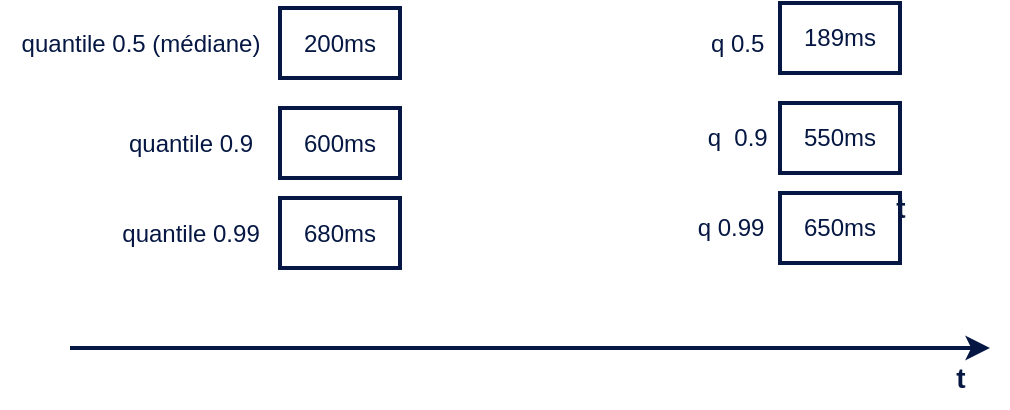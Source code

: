 <mxfile version="21.1.8" type="github" pages="6">
  <diagram id="Zdx6ejiypF8wbNtiKwUu" name="Page-5">
    <mxGraphModel dx="880" dy="429" grid="1" gridSize="10" guides="1" tooltips="1" connect="1" arrows="1" fold="1" page="1" pageScale="1" pageWidth="827" pageHeight="1169" math="0" shadow="0">
      <root>
        <mxCell id="0" />
        <mxCell id="1" parent="0" />
        <mxCell id="s6otokFng0yCJVJC5YvR-5" value="&lt;div&gt;200ms&lt;/div&gt;" style="rounded=0;whiteSpace=wrap;html=1;strokeColor=#051742;strokeWidth=2;fontColor=#051742;" parent="1" vertex="1">
          <mxGeometry x="285" y="110" width="60" height="35" as="geometry" />
        </mxCell>
        <mxCell id="s6otokFng0yCJVJC5YvR-13" value="quantile 0.5 (médiane) " style="text;html=1;resizable=0;autosize=1;align=center;verticalAlign=middle;points=[];fillColor=none;strokeColor=none;rounded=0;strokeWidth=2;fontColor=#051742;" parent="1" vertex="1">
          <mxGeometry x="145" y="112.5" width="140" height="30" as="geometry" />
        </mxCell>
        <mxCell id="s6otokFng0yCJVJC5YvR-17" value="quantile 0.9 " style="text;html=1;resizable=0;autosize=1;align=center;verticalAlign=middle;points=[];fillColor=none;strokeColor=none;rounded=0;strokeWidth=2;fontColor=#051742;" parent="1" vertex="1">
          <mxGeometry x="195" y="162.5" width="90" height="30" as="geometry" />
        </mxCell>
        <mxCell id="s6otokFng0yCJVJC5YvR-18" value="quantile 0.99 " style="text;html=1;resizable=0;autosize=1;align=center;verticalAlign=middle;points=[];fillColor=none;strokeColor=none;rounded=0;strokeWidth=2;fontColor=#051742;" parent="1" vertex="1">
          <mxGeometry x="195" y="207.5" width="90" height="30" as="geometry" />
        </mxCell>
        <mxCell id="s6otokFng0yCJVJC5YvR-19" value="&lt;div&gt;600ms&lt;/div&gt;" style="rounded=0;whiteSpace=wrap;html=1;strokeColor=#051742;strokeWidth=2;fontColor=#051742;" parent="1" vertex="1">
          <mxGeometry x="285" y="160" width="60" height="35" as="geometry" />
        </mxCell>
        <mxCell id="s6otokFng0yCJVJC5YvR-20" value="&lt;div&gt;680ms&lt;/div&gt;" style="rounded=0;whiteSpace=wrap;html=1;strokeColor=#051742;strokeWidth=2;fontColor=#051742;" parent="1" vertex="1">
          <mxGeometry x="285" y="205" width="60" height="35" as="geometry" />
        </mxCell>
        <mxCell id="HOKwqJM0252HIq7N3Tph-1" value="" style="endArrow=classic;html=1;rounded=0;strokeWidth=2;strokeColor=#051742;" parent="1" edge="1">
          <mxGeometry width="50" height="50" relative="1" as="geometry">
            <mxPoint x="180" y="280" as="sourcePoint" />
            <mxPoint x="640" y="280" as="targetPoint" />
          </mxGeometry>
        </mxCell>
        <mxCell id="HOKwqJM0252HIq7N3Tph-7" value="&lt;div&gt;189ms&lt;/div&gt;" style="rounded=0;whiteSpace=wrap;html=1;strokeColor=#051742;strokeWidth=2;fontColor=#051742;" parent="1" vertex="1">
          <mxGeometry x="535" y="107.5" width="60" height="35" as="geometry" />
        </mxCell>
        <mxCell id="HOKwqJM0252HIq7N3Tph-8" value="q 0.5&amp;nbsp; " style="text;html=1;resizable=0;autosize=1;align=center;verticalAlign=middle;points=[];fillColor=none;strokeColor=none;rounded=0;strokeWidth=2;fontColor=#051742;" parent="1" vertex="1">
          <mxGeometry x="490" y="112.5" width="50" height="30" as="geometry" />
        </mxCell>
        <mxCell id="HOKwqJM0252HIq7N3Tph-9" value="q&amp;nbsp; 0.9&amp;nbsp; " style="text;html=1;resizable=0;autosize=1;align=center;verticalAlign=middle;points=[];fillColor=none;strokeColor=none;rounded=0;strokeWidth=2;fontColor=#051742;" parent="1" vertex="1">
          <mxGeometry x="485" y="160" width="60" height="30" as="geometry" />
        </mxCell>
        <mxCell id="HOKwqJM0252HIq7N3Tph-10" value="q 0.99 " style="text;html=1;resizable=0;autosize=1;align=center;verticalAlign=middle;points=[];fillColor=none;strokeColor=none;rounded=0;strokeWidth=2;fontColor=#051742;" parent="1" vertex="1">
          <mxGeometry x="480" y="205" width="60" height="30" as="geometry" />
        </mxCell>
        <mxCell id="HOKwqJM0252HIq7N3Tph-11" value="&lt;div&gt;550ms&lt;/div&gt;" style="rounded=0;whiteSpace=wrap;html=1;strokeColor=#051742;strokeWidth=2;fontColor=#051742;" parent="1" vertex="1">
          <mxGeometry x="535" y="157.5" width="60" height="35" as="geometry" />
        </mxCell>
        <mxCell id="HOKwqJM0252HIq7N3Tph-12" value="&lt;div&gt;650ms&lt;/div&gt;" style="rounded=0;whiteSpace=wrap;html=1;strokeColor=#051742;strokeWidth=2;fontColor=#051742;" parent="1" vertex="1">
          <mxGeometry x="535" y="202.5" width="60" height="35" as="geometry" />
        </mxCell>
        <mxCell id="hT5sLMA_pSl2PSzXL1E1-1" value="&lt;font style=&quot;font-size: 14px;&quot;&gt;t&lt;/font&gt;" style="text;html=1;resizable=0;autosize=1;align=center;verticalAlign=middle;points=[];fillColor=none;strokeColor=none;rounded=0;strokeWidth=2;fontSize=10;fontColor=#051742;fontStyle=1" parent="1" vertex="1">
          <mxGeometry x="580" y="195" width="30" height="30" as="geometry" />
        </mxCell>
        <mxCell id="hT5sLMA_pSl2PSzXL1E1-3" value="&lt;font style=&quot;font-size: 14px;&quot;&gt;t&lt;/font&gt;" style="text;html=1;resizable=0;autosize=1;align=center;verticalAlign=middle;points=[];fillColor=none;strokeColor=none;rounded=0;strokeWidth=2;fontSize=10;fontColor=#051742;fontStyle=1;labelBackgroundColor=default;" parent="1" vertex="1">
          <mxGeometry x="610" y="280" width="30" height="30" as="geometry" />
        </mxCell>
      </root>
    </mxGraphModel>
  </diagram>
  <diagram id="D0ybd5NJr5fDpzwWCMTv" name="Page-6">
    <mxGraphModel dx="880" dy="429" grid="1" gridSize="10" guides="1" tooltips="1" connect="1" arrows="1" fold="1" page="1" pageScale="1" pageWidth="827" pageHeight="1169" math="0" shadow="0">
      <root>
        <mxCell id="0" />
        <mxCell id="1" parent="0" />
        <mxCell id="ZNlT44IaOl3GKhveXS4t-1" value="&lt;div style=&quot;font-size: 14px;&quot; align=&quot;left&quot;&gt;&lt;b&gt;&lt;font style=&quot;font-size: 14px;&quot;&gt;&lt;font color=&quot;#663300&quot;&gt;# HELP prometheus_http_requests_total Counter of HTTP requests.&lt;br&gt;# TYPE prometheus_http_requests_total counter&lt;/font&gt;&lt;br&gt;&lt;font color=&quot;#051742&quot;&gt;prometheus_http_requests_total&lt;/font&gt;&lt;font color=&quot;#990000&quot;&gt;{code=&quot;200&quot;,handler=&quot;/api/v1/query&quot;}&lt;/font&gt; 1&lt;br&gt;&lt;font color=&quot;#051742&quot;&gt;prometheus_http_requests_total&lt;/font&gt;&lt;font color=&quot;#990000&quot;&gt;{code=&quot;200&quot;,handler=&quot;/graph&quot;}&lt;/font&gt; 3&lt;br&gt;&lt;font color=&quot;#051742&quot;&gt;prometheus_http_requests_total&lt;/font&gt;&lt;font color=&quot;#990000&quot;&gt;{code=&quot;200&quot;,handler=&quot;/metrics&quot;}&lt;/font&gt; 19&lt;br&gt;&lt;font color=&quot;#051742&quot;&gt;prometheus_http_requests_tota&lt;font color=&quot;#660000&quot;&gt;l&lt;/font&gt;&lt;/font&gt;&lt;font color=&quot;#990000&quot;&gt;{code=&quot;302&quot;,handler=&quot;/&quot;}&lt;/font&gt; 4&lt;/font&gt;&lt;/b&gt;&lt;/div&gt;" style="rounded=0;whiteSpace=wrap;html=1;align=left;strokeColor=none;verticalAlign=top;" vertex="1" parent="1">
          <mxGeometry x="189" y="160" width="541" height="190" as="geometry" />
        </mxCell>
        <mxCell id="bqRjenPqDA1bM9JPa440-1" value="" style="rounded=0;whiteSpace=wrap;html=1;fontColor=#663300;labelBorderColor=none;labelBackgroundColor=none;fillColor=#663300;strokeColor=none;" vertex="1" parent="1">
          <mxGeometry x="189" y="300" width="30" height="10" as="geometry" />
        </mxCell>
        <mxCell id="bqRjenPqDA1bM9JPa440-2" value="" style="rounded=0;whiteSpace=wrap;html=1;strokeColor=none;fillColor=#051742;" vertex="1" parent="1">
          <mxGeometry x="189" y="320" width="30" height="10" as="geometry" />
        </mxCell>
        <mxCell id="bqRjenPqDA1bM9JPa440-3" value="" style="rounded=0;whiteSpace=wrap;html=1;strokeColor=none;fillColor=#990000;" vertex="1" parent="1">
          <mxGeometry x="189" y="340" width="30" height="10" as="geometry" />
        </mxCell>
        <mxCell id="hTmcDmZ61bmCUopZ30nC-1" value="&lt;div&gt;&lt;font color=&quot;#663300&quot;&gt;&lt;b&gt;En-têtes&lt;/b&gt;&lt;/font&gt;&lt;/div&gt;" style="text;strokeColor=none;align=left;fillColor=none;html=1;verticalAlign=middle;whiteSpace=wrap;rounded=0;" vertex="1" parent="1">
          <mxGeometry x="220" y="295" width="140" height="20" as="geometry" />
        </mxCell>
        <mxCell id="hTmcDmZ61bmCUopZ30nC-2" value="&lt;div align=&quot;left&quot;&gt;&lt;font color=&quot;#051742&quot;&gt;&lt;span&gt;Nom métrique&lt;/span&gt;&lt;/font&gt;&lt;/div&gt;" style="text;strokeColor=none;align=left;fillColor=none;html=1;verticalAlign=middle;whiteSpace=wrap;rounded=0;fontStyle=1" vertex="1" parent="1">
          <mxGeometry x="220" y="315" width="91" height="20" as="geometry" />
        </mxCell>
        <mxCell id="hTmcDmZ61bmCUopZ30nC-3" value="&lt;font color=&quot;#990000&quot;&gt;Libellés&lt;/font&gt;" style="text;strokeColor=none;align=left;fillColor=none;html=1;verticalAlign=middle;whiteSpace=wrap;rounded=0;fontStyle=1" vertex="1" parent="1">
          <mxGeometry x="220" y="335" width="60" height="20" as="geometry" />
        </mxCell>
      </root>
    </mxGraphModel>
  </diagram>
  <diagram id="guZE8Qsm1I0V-Gjek5t3" name="Page-4">
    <mxGraphModel dx="880" dy="429" grid="1" gridSize="10" guides="1" tooltips="1" connect="1" arrows="1" fold="1" page="1" pageScale="1" pageWidth="827" pageHeight="1169" math="0" shadow="0">
      <root>
        <mxCell id="0" />
        <mxCell id="1" parent="0" />
        <mxCell id="fOV-zhfu4x2tnz5ew5nv-1" value="" style="endArrow=classic;html=1;rounded=0;strokeColor=#051742;strokeWidth=2;" parent="1" edge="1">
          <mxGeometry width="50" height="50" relative="1" as="geometry">
            <mxPoint x="200" y="280" as="sourcePoint" />
            <mxPoint x="560" y="280" as="targetPoint" />
          </mxGeometry>
        </mxCell>
        <mxCell id="fOV-zhfu4x2tnz5ew5nv-2" value="" style="endArrow=classic;html=1;rounded=0;strokeColor=#051742;strokeWidth=2;" parent="1" edge="1">
          <mxGeometry width="50" height="50" relative="1" as="geometry">
            <mxPoint x="200" y="280" as="sourcePoint" />
            <mxPoint x="200" y="40" as="targetPoint" />
          </mxGeometry>
        </mxCell>
        <mxCell id="_o-T06rqC8xUBpIjH-js-1" value="&lt;b&gt;&lt;font color=&quot;#051742&quot;&gt;5&lt;/font&gt;&lt;/b&gt;" style="rounded=0;whiteSpace=wrap;html=1;strokeColor=#051742;strokeWidth=2;" parent="1" vertex="1">
          <mxGeometry x="200" y="190" width="70" height="90" as="geometry" />
        </mxCell>
        <mxCell id="_o-T06rqC8xUBpIjH-js-5" value="&lt;b&gt;&lt;font color=&quot;#051742&quot;&gt;10&lt;/font&gt;&lt;/b&gt;" style="rounded=0;whiteSpace=wrap;html=1;strokeWidth=2;strokeColor=#051742;" parent="1" vertex="1">
          <mxGeometry x="270" y="110" width="80" height="170" as="geometry" />
        </mxCell>
        <mxCell id="_o-T06rqC8xUBpIjH-js-6" value="&lt;b&gt;&lt;font color=&quot;#051742&quot;&gt;7&lt;/font&gt;&lt;/b&gt;" style="rounded=0;whiteSpace=wrap;html=1;strokeWidth=2;" parent="1" vertex="1">
          <mxGeometry x="350" y="160" width="70" height="120" as="geometry" />
        </mxCell>
        <mxCell id="_o-T06rqC8xUBpIjH-js-7" value="&lt;b&gt;&lt;font color=&quot;#051742&quot;&gt;2&lt;/font&gt;&lt;/b&gt;" style="rounded=0;whiteSpace=wrap;html=1;strokeWidth=2;" parent="1" vertex="1">
          <mxGeometry x="420" y="250" width="120" height="30" as="geometry" />
        </mxCell>
        <mxCell id="_o-T06rqC8xUBpIjH-js-9" value="&lt;b&gt;0,5&lt;/b&gt;" style="text;html=1;resizable=0;autosize=1;align=center;verticalAlign=middle;points=[];fillColor=none;strokeColor=none;rounded=0;strokeWidth=2;fontColor=#051742;" parent="1" vertex="1">
          <mxGeometry x="245" y="280" width="40" height="30" as="geometry" />
        </mxCell>
        <mxCell id="_o-T06rqC8xUBpIjH-js-10" value="&lt;b&gt;1&lt;/b&gt;" style="text;html=1;resizable=0;autosize=1;align=center;verticalAlign=middle;points=[];fillColor=none;strokeColor=none;rounded=0;strokeWidth=2;fontColor=#051742;" parent="1" vertex="1">
          <mxGeometry x="330" y="280" width="30" height="30" as="geometry" />
        </mxCell>
        <mxCell id="_o-T06rqC8xUBpIjH-js-11" value="&lt;b&gt;1,5&lt;/b&gt;" style="text;html=1;resizable=0;autosize=1;align=center;verticalAlign=middle;points=[];fillColor=none;strokeColor=none;rounded=0;strokeWidth=2;fontColor=#051742;" parent="1" vertex="1">
          <mxGeometry x="395" y="280" width="40" height="30" as="geometry" />
        </mxCell>
        <mxCell id="_o-T06rqC8xUBpIjH-js-12" value="&lt;b&gt;+Inf&lt;/b&gt;" style="text;html=1;resizable=0;autosize=1;align=center;verticalAlign=middle;points=[];fillColor=none;strokeColor=none;rounded=0;strokeWidth=2;fontColor=#051742;" parent="1" vertex="1">
          <mxGeometry x="510" y="280" width="50" height="30" as="geometry" />
        </mxCell>
        <mxCell id="_o-T06rqC8xUBpIjH-js-13" value="Secondes" style="text;html=1;resizable=0;autosize=1;align=center;verticalAlign=middle;points=[];fillColor=none;strokeColor=none;rounded=0;strokeWidth=2;fontColor=#051742;" parent="1" vertex="1">
          <mxGeometry x="345" y="300" width="80" height="30" as="geometry" />
        </mxCell>
        <mxCell id="_o-T06rqC8xUBpIjH-js-14" value="Nb requêtes" style="text;html=1;resizable=0;autosize=1;align=center;verticalAlign=middle;points=[];fillColor=none;strokeColor=none;rounded=0;strokeWidth=2;fontColor=#051742;" parent="1" vertex="1">
          <mxGeometry x="110" y="150" width="90" height="30" as="geometry" />
        </mxCell>
        <mxCell id="K4KsXmKlG54sCTfjC5a7-1" value="&lt;b&gt;0&lt;/b&gt;" style="text;html=1;resizable=0;autosize=1;align=center;verticalAlign=middle;points=[];fillColor=none;strokeColor=none;rounded=0;strokeWidth=2;fontColor=#051742;" parent="1" vertex="1">
          <mxGeometry x="185" y="280" width="30" height="30" as="geometry" />
        </mxCell>
      </root>
    </mxGraphModel>
  </diagram>
  <diagram id="qd37TjFjFxUfgRJ9fa-Z" name="Page-3">
    <mxGraphModel dx="880" dy="429" grid="1" gridSize="10" guides="1" tooltips="1" connect="1" arrows="1" fold="1" page="1" pageScale="1" pageWidth="827" pageHeight="1169" math="0" shadow="0">
      <root>
        <mxCell id="0" />
        <mxCell id="1" parent="0" />
        <mxCell id="JrjyLZsLg6AYIlVoNyLW-1" value="" style="endArrow=classic;html=1;rounded=0;strokeColor=#051742;strokeWidth=2;fontSize=10;fontColor=#051742;startArrow=none;" parent="1" source="JrjyLZsLg6AYIlVoNyLW-7" edge="1">
          <mxGeometry width="50" height="50" relative="1" as="geometry">
            <mxPoint x="180" y="200" as="sourcePoint" />
            <mxPoint x="610" y="200" as="targetPoint" />
          </mxGeometry>
        </mxCell>
        <mxCell id="JrjyLZsLg6AYIlVoNyLW-2" value="&lt;font style=&quot;font-size: 14px;&quot;&gt;t&lt;/font&gt;" style="text;html=1;resizable=0;autosize=1;align=center;verticalAlign=middle;points=[];fillColor=none;strokeColor=none;rounded=0;strokeWidth=2;fontSize=10;fontColor=#051742;fontStyle=1" parent="1" vertex="1">
          <mxGeometry x="580" y="195" width="30" height="30" as="geometry" />
        </mxCell>
        <mxCell id="JrjyLZsLg6AYIlVoNyLW-3" value="48" style="ellipse;whiteSpace=wrap;html=1;aspect=fixed;strokeColor=#051742;strokeWidth=2;fontSize=12;fontColor=#051742;" parent="1" vertex="1">
          <mxGeometry x="220" y="165" width="70" height="70" as="geometry" />
        </mxCell>
        <mxCell id="JrjyLZsLg6AYIlVoNyLW-4" value="" style="endArrow=none;html=1;rounded=0;strokeColor=#051742;strokeWidth=2;fontSize=10;fontColor=#051742;" parent="1" target="JrjyLZsLg6AYIlVoNyLW-3" edge="1">
          <mxGeometry width="50" height="50" relative="1" as="geometry">
            <mxPoint x="200" y="200" as="sourcePoint" />
            <mxPoint x="660" y="200" as="targetPoint" />
          </mxGeometry>
        </mxCell>
        <mxCell id="JrjyLZsLg6AYIlVoNyLW-5" value="40" style="ellipse;whiteSpace=wrap;html=1;aspect=fixed;strokeColor=#051742;strokeWidth=2;fontSize=12;fontColor=#051742;" parent="1" vertex="1">
          <mxGeometry x="360" y="175" width="50" height="50" as="geometry" />
        </mxCell>
        <mxCell id="JrjyLZsLg6AYIlVoNyLW-6" value="" style="endArrow=none;html=1;rounded=0;strokeColor=#051742;strokeWidth=2;fontSize=10;fontColor=#051742;startArrow=none;" parent="1" source="JrjyLZsLg6AYIlVoNyLW-3" target="JrjyLZsLg6AYIlVoNyLW-5" edge="1">
          <mxGeometry width="50" height="50" relative="1" as="geometry">
            <mxPoint x="280" y="200" as="sourcePoint" />
            <mxPoint x="660" y="200" as="targetPoint" />
          </mxGeometry>
        </mxCell>
        <mxCell id="JrjyLZsLg6AYIlVoNyLW-7" value="60" style="ellipse;whiteSpace=wrap;html=1;aspect=fixed;strokeColor=#051742;strokeWidth=2;fontSize=12;fontColor=#051742;" parent="1" vertex="1">
          <mxGeometry x="480" y="156.88" width="86.25" height="86.25" as="geometry" />
        </mxCell>
        <mxCell id="JrjyLZsLg6AYIlVoNyLW-8" value="" style="endArrow=none;html=1;rounded=0;strokeColor=#051742;strokeWidth=2;fontSize=10;fontColor=#051742;startArrow=none;" parent="1" source="JrjyLZsLg6AYIlVoNyLW-5" target="JrjyLZsLg6AYIlVoNyLW-7" edge="1">
          <mxGeometry width="50" height="50" relative="1" as="geometry">
            <mxPoint x="410" y="200" as="sourcePoint" />
            <mxPoint x="610" y="200" as="targetPoint" />
          </mxGeometry>
        </mxCell>
      </root>
    </mxGraphModel>
  </diagram>
  <diagram id="rHDOW-f8HznLa0C3nBQI" name="Page-2">
    <mxGraphModel dx="868" dy="427" grid="1" gridSize="10" guides="1" tooltips="1" connect="1" arrows="1" fold="1" page="1" pageScale="1" pageWidth="827" pageHeight="1169" math="0" shadow="0">
      <root>
        <mxCell id="0" />
        <mxCell id="1" parent="0" />
        <mxCell id="T6DFpon_OGkObLBLiJBU-1" value="" style="endArrow=classic;html=1;rounded=0;strokeColor=#051742;strokeWidth=2;fontSize=10;fontColor=#051742;startArrow=none;" parent="1" source="T6DFpon_OGkObLBLiJBU-5" edge="1">
          <mxGeometry width="50" height="50" relative="1" as="geometry">
            <mxPoint x="180" y="200" as="sourcePoint" />
            <mxPoint x="610" y="200" as="targetPoint" />
          </mxGeometry>
        </mxCell>
        <mxCell id="T6DFpon_OGkObLBLiJBU-2" value="&lt;font style=&quot;font-size: 14px;&quot;&gt;t&lt;/font&gt;" style="text;html=1;resizable=0;autosize=1;align=center;verticalAlign=middle;points=[];fillColor=none;strokeColor=none;rounded=0;strokeWidth=2;fontSize=10;fontColor=#051742;fontStyle=1" parent="1" vertex="1">
          <mxGeometry x="580" y="195" width="30" height="30" as="geometry" />
        </mxCell>
        <mxCell id="T6DFpon_OGkObLBLiJBU-3" value="5" style="ellipse;whiteSpace=wrap;html=1;aspect=fixed;strokeColor=#051742;strokeWidth=2;fontSize=12;fontColor=#051742;" parent="1" vertex="1">
          <mxGeometry x="240" y="180" width="40" height="40" as="geometry" />
        </mxCell>
        <mxCell id="T6DFpon_OGkObLBLiJBU-4" value="" style="endArrow=none;html=1;rounded=0;strokeColor=#051742;strokeWidth=2;fontSize=10;fontColor=#051742;" parent="1" target="T6DFpon_OGkObLBLiJBU-3" edge="1">
          <mxGeometry width="50" height="50" relative="1" as="geometry">
            <mxPoint x="200" y="200" as="sourcePoint" />
            <mxPoint x="660" y="200" as="targetPoint" />
          </mxGeometry>
        </mxCell>
        <mxCell id="T6DFpon_OGkObLBLiJBU-5" value="7" style="ellipse;whiteSpace=wrap;html=1;aspect=fixed;strokeColor=#051742;strokeWidth=2;fontSize=12;fontColor=#051742;" parent="1" vertex="1">
          <mxGeometry x="360" y="175" width="50" height="50" as="geometry" />
        </mxCell>
        <mxCell id="T6DFpon_OGkObLBLiJBU-6" value="" style="endArrow=none;html=1;rounded=0;strokeColor=#051742;strokeWidth=2;fontSize=10;fontColor=#051742;startArrow=none;" parent="1" source="T6DFpon_OGkObLBLiJBU-3" target="T6DFpon_OGkObLBLiJBU-5" edge="1">
          <mxGeometry width="50" height="50" relative="1" as="geometry">
            <mxPoint x="280" y="200" as="sourcePoint" />
            <mxPoint x="660" y="200" as="targetPoint" />
          </mxGeometry>
        </mxCell>
        <mxCell id="T6DFpon_OGkObLBLiJBU-7" value="15" style="ellipse;whiteSpace=wrap;html=1;aspect=fixed;strokeColor=#051742;strokeWidth=2;fontSize=12;fontColor=#051742;" parent="1" vertex="1">
          <mxGeometry x="490" y="167.5" width="65" height="65" as="geometry" />
        </mxCell>
      </root>
    </mxGraphModel>
  </diagram>
  <diagram id="YzIf677C1zf8RB1hHDTL" name="Page-1">
    <mxGraphModel dx="868" dy="427" grid="1" gridSize="10" guides="1" tooltips="1" connect="1" arrows="1" fold="1" page="1" pageScale="1" pageWidth="827" pageHeight="1169" math="0" shadow="0">
      <root>
        <mxCell id="0" />
        <mxCell id="1" parent="0" />
        <mxCell id="qXOiCNyYud0SAGBclQPF-1" value="&lt;div align=&quot;center&quot;&gt;&lt;b&gt;&lt;font style=&quot;font-size: 18px;&quot; color=&quot;#051742&quot;&gt;&amp;nbsp;Prometheus&lt;/font&gt;&lt;/b&gt;&lt;/div&gt;" style="whiteSpace=wrap;html=1;aspect=fixed;strokeColor=#051742;strokeWidth=3;align=center;verticalAlign=top;" parent="1" vertex="1">
          <mxGeometry x="354" y="110" width="166" height="166" as="geometry" />
        </mxCell>
        <mxCell id="8F8h1WCyKU_KMm5QtPAq-1" value="" style="endArrow=classic;html=1;rounded=0;fontSize=18;fontColor=#051742;exitX=0;exitY=0.5;exitDx=0;exitDy=0;strokeColor=#051742;strokeWidth=2;entryX=1;entryY=0.5;entryDx=0;entryDy=0;" parent="1" source="qXOiCNyYud0SAGBclQPF-1" target="8F8h1WCyKU_KMm5QtPAq-3" edge="1">
          <mxGeometry width="50" height="50" relative="1" as="geometry">
            <mxPoint x="230" y="180" as="sourcePoint" />
            <mxPoint x="220" y="120" as="targetPoint" />
          </mxGeometry>
        </mxCell>
        <mxCell id="8F8h1WCyKU_KMm5QtPAq-2" value="" style="endArrow=classic;html=1;rounded=0;fontSize=18;fontColor=#051742;strokeColor=#051742;strokeWidth=2;exitX=0;exitY=0.5;exitDx=0;exitDy=0;entryX=1;entryY=0.5;entryDx=0;entryDy=0;" parent="1" source="qXOiCNyYud0SAGBclQPF-1" target="8F8h1WCyKU_KMm5QtPAq-4" edge="1">
          <mxGeometry width="50" height="50" relative="1" as="geometry">
            <mxPoint x="350" y="180" as="sourcePoint" />
            <mxPoint x="220" y="240" as="targetPoint" />
          </mxGeometry>
        </mxCell>
        <mxCell id="8F8h1WCyKU_KMm5QtPAq-3" value="&lt;font style=&quot;font-size: 16px;&quot;&gt;Application 1&lt;/font&gt;" style="rounded=0;whiteSpace=wrap;html=1;strokeColor=#051742;strokeWidth=3;fontSize=18;fontColor=#051742;" parent="1" vertex="1">
          <mxGeometry x="100" y="110" width="120" height="60" as="geometry" />
        </mxCell>
        <mxCell id="8F8h1WCyKU_KMm5QtPAq-4" value="&lt;font style=&quot;font-size: 16px;&quot;&gt;Application 2&lt;/font&gt;" style="rounded=0;whiteSpace=wrap;html=1;strokeColor=#051742;strokeWidth=3;fontSize=18;fontColor=#051742;" parent="1" vertex="1">
          <mxGeometry x="100" y="216" width="120" height="60" as="geometry" />
        </mxCell>
        <mxCell id="8F8h1WCyKU_KMm5QtPAq-5" value="Grafana" style="rounded=0;whiteSpace=wrap;html=1;strokeColor=#051742;strokeWidth=3;fontSize=16;fontColor=#051742;" parent="1" vertex="1">
          <mxGeometry x="660" y="196" width="110" height="58" as="geometry" />
        </mxCell>
        <mxCell id="8F8h1WCyKU_KMm5QtPAq-6" value="" style="endArrow=classic;html=1;rounded=0;strokeColor=#051742;strokeWidth=2;fontSize=16;fontColor=#051742;exitX=0;exitY=0.5;exitDx=0;exitDy=0;entryX=1;entryY=0.5;entryDx=0;entryDy=0;" parent="1" source="8F8h1WCyKU_KMm5QtPAq-5" target="8F8h1WCyKU_KMm5QtPAq-19" edge="1">
          <mxGeometry width="50" height="50" relative="1" as="geometry">
            <mxPoint x="580" y="183" as="sourcePoint" />
            <mxPoint x="510" y="183" as="targetPoint" />
          </mxGeometry>
        </mxCell>
        <mxCell id="8F8h1WCyKU_KMm5QtPAq-14" value="&lt;div&gt;TSDB&lt;/div&gt;" style="strokeWidth=1;html=1;shape=mxgraph.flowchart.database;whiteSpace=wrap;strokeColor=#051742;fontSize=10;fontColor=#051742;verticalAlign=middle;" parent="1" vertex="1">
          <mxGeometry x="366.75" y="166" width="33.25" height="50" as="geometry" />
        </mxCell>
        <mxCell id="8F8h1WCyKU_KMm5QtPAq-17" value="WEB UI&lt;span style=&quot;white-space: pre;&quot;&gt;&lt;/span&gt;" style="rounded=1;whiteSpace=wrap;html=1;strokeColor=#051742;strokeWidth=1;fontSize=10;fontColor=#051742;" parent="1" vertex="1">
          <mxGeometry x="470" y="151" width="60" height="30" as="geometry" />
        </mxCell>
        <mxCell id="8F8h1WCyKU_KMm5QtPAq-18" value="&lt;div&gt;PromQL&lt;/div&gt;" style="rounded=1;whiteSpace=wrap;html=1;strokeColor=#051742;strokeWidth=1;fontSize=10;fontColor=#051742;" parent="1" vertex="1">
          <mxGeometry x="400" y="181" width="50" height="24" as="geometry" />
        </mxCell>
        <mxCell id="8F8h1WCyKU_KMm5QtPAq-19" value="API REST" style="rounded=1;whiteSpace=wrap;html=1;strokeColor=#051742;strokeWidth=1;fontSize=10;fontColor=#051742;" parent="1" vertex="1">
          <mxGeometry x="470" y="210" width="60" height="30" as="geometry" />
        </mxCell>
        <mxCell id="8F8h1WCyKU_KMm5QtPAq-28" value="" style="shape=actor;whiteSpace=wrap;html=1;strokeColor=#051742;strokeWidth=2;fontSize=10;fontColor=#051742;" parent="1" vertex="1">
          <mxGeometry x="695" y="110" width="40" height="60" as="geometry" />
        </mxCell>
        <mxCell id="8F8h1WCyKU_KMm5QtPAq-29" value="" style="endArrow=classic;html=1;rounded=0;strokeColor=#051742;strokeWidth=2;fontSize=10;fontColor=#051742;dashed=1;dashPattern=1 1;edgeStyle=orthogonalEdgeStyle;exitX=0;exitY=0.5;exitDx=0;exitDy=0;entryX=1;entryY=0.5;entryDx=0;entryDy=0;" parent="1" source="8F8h1WCyKU_KMm5QtPAq-19" target="8F8h1WCyKU_KMm5QtPAq-18" edge="1">
          <mxGeometry width="50" height="50" relative="1" as="geometry">
            <mxPoint x="390" y="250" as="sourcePoint" />
            <mxPoint x="440" y="200" as="targetPoint" />
          </mxGeometry>
        </mxCell>
        <mxCell id="8F8h1WCyKU_KMm5QtPAq-33" value="" style="endArrow=classic;html=1;rounded=0;strokeColor=#051742;strokeWidth=2;fontSize=10;fontColor=#051742;entryX=1;entryY=0.5;entryDx=0;entryDy=0;exitX=0.025;exitY=0.933;exitDx=0;exitDy=0;exitPerimeter=0;" parent="1" source="8F8h1WCyKU_KMm5QtPAq-28" target="8F8h1WCyKU_KMm5QtPAq-17" edge="1">
          <mxGeometry width="50" height="50" relative="1" as="geometry">
            <mxPoint x="690" y="166" as="sourcePoint" />
            <mxPoint x="440" y="200" as="targetPoint" />
          </mxGeometry>
        </mxCell>
        <mxCell id="8F8h1WCyKU_KMm5QtPAq-34" value="" style="endArrow=classic;html=1;rounded=0;strokeColor=#051742;strokeWidth=2;fontSize=10;fontColor=#051742;exitX=0.5;exitY=1;exitDx=0;exitDy=0;entryX=0.5;entryY=0;entryDx=0;entryDy=0;" parent="1" source="8F8h1WCyKU_KMm5QtPAq-28" target="8F8h1WCyKU_KMm5QtPAq-5" edge="1">
          <mxGeometry width="50" height="50" relative="1" as="geometry">
            <mxPoint x="390" y="250" as="sourcePoint" />
            <mxPoint x="710" y="190" as="targetPoint" />
          </mxGeometry>
        </mxCell>
        <mxCell id="pgBuAp0Ghc7Rh0t8Ei1n-3" value="" style="endArrow=classic;html=1;rounded=0;strokeColor=#051742;strokeWidth=2;fontSize=10;fontColor=#051742;entryX=0.5;entryY=0;entryDx=0;entryDy=0;exitX=0.5;exitY=1;exitDx=0;exitDy=0;dashed=1;dashPattern=1 1;" parent="1" source="8F8h1WCyKU_KMm5QtPAq-17" target="8F8h1WCyKU_KMm5QtPAq-19" edge="1">
          <mxGeometry width="50" height="50" relative="1" as="geometry">
            <mxPoint x="390" y="250" as="sourcePoint" />
            <mxPoint x="440" y="200" as="targetPoint" />
          </mxGeometry>
        </mxCell>
      </root>
    </mxGraphModel>
  </diagram>
</mxfile>
